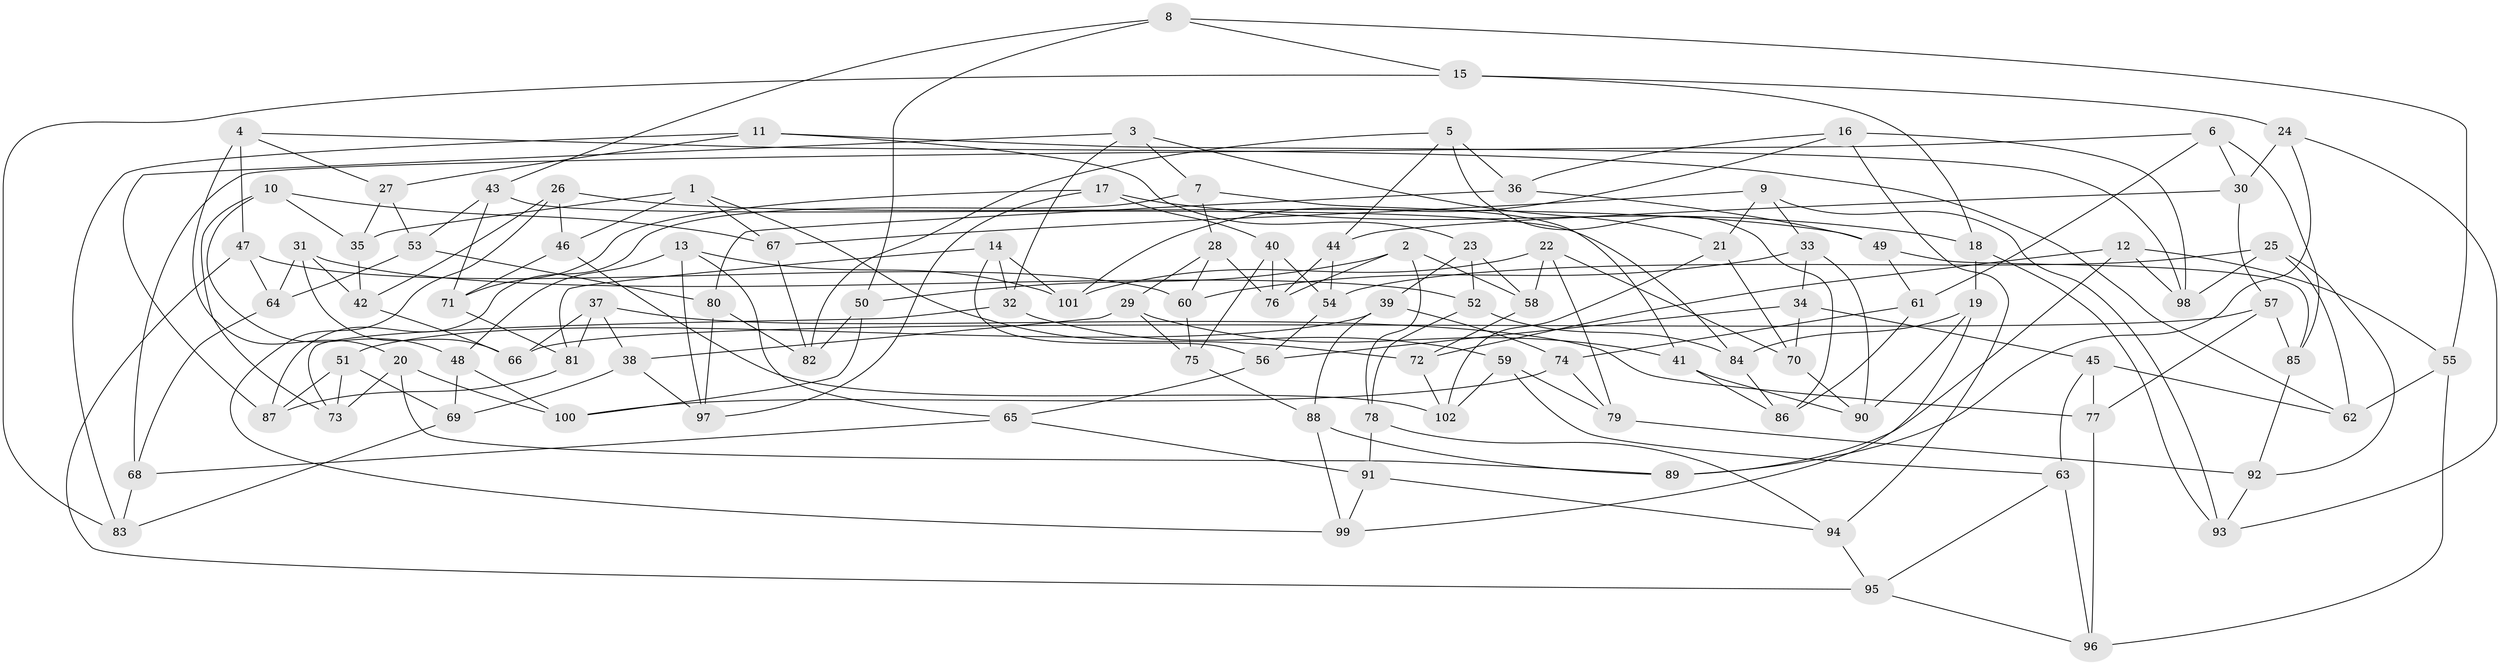 // Generated by graph-tools (version 1.1) at 2025/57/03/09/25 04:57:23]
// undirected, 102 vertices, 204 edges
graph export_dot {
graph [start="1"]
  node [color=gray90,style=filled];
  1;
  2;
  3;
  4;
  5;
  6;
  7;
  8;
  9;
  10;
  11;
  12;
  13;
  14;
  15;
  16;
  17;
  18;
  19;
  20;
  21;
  22;
  23;
  24;
  25;
  26;
  27;
  28;
  29;
  30;
  31;
  32;
  33;
  34;
  35;
  36;
  37;
  38;
  39;
  40;
  41;
  42;
  43;
  44;
  45;
  46;
  47;
  48;
  49;
  50;
  51;
  52;
  53;
  54;
  55;
  56;
  57;
  58;
  59;
  60;
  61;
  62;
  63;
  64;
  65;
  66;
  67;
  68;
  69;
  70;
  71;
  72;
  73;
  74;
  75;
  76;
  77;
  78;
  79;
  80;
  81;
  82;
  83;
  84;
  85;
  86;
  87;
  88;
  89;
  90;
  91;
  92;
  93;
  94;
  95;
  96;
  97;
  98;
  99;
  100;
  101;
  102;
  1 -- 72;
  1 -- 46;
  1 -- 67;
  1 -- 35;
  2 -- 50;
  2 -- 58;
  2 -- 76;
  2 -- 78;
  3 -- 87;
  3 -- 32;
  3 -- 21;
  3 -- 7;
  4 -- 27;
  4 -- 47;
  4 -- 20;
  4 -- 62;
  5 -- 86;
  5 -- 36;
  5 -- 44;
  5 -- 82;
  6 -- 85;
  6 -- 30;
  6 -- 61;
  6 -- 68;
  7 -- 87;
  7 -- 41;
  7 -- 28;
  8 -- 55;
  8 -- 50;
  8 -- 43;
  8 -- 15;
  9 -- 21;
  9 -- 93;
  9 -- 33;
  9 -- 67;
  10 -- 73;
  10 -- 48;
  10 -- 35;
  10 -- 67;
  11 -- 23;
  11 -- 98;
  11 -- 27;
  11 -- 83;
  12 -- 55;
  12 -- 98;
  12 -- 72;
  12 -- 89;
  13 -- 65;
  13 -- 97;
  13 -- 48;
  13 -- 101;
  14 -- 32;
  14 -- 56;
  14 -- 81;
  14 -- 101;
  15 -- 83;
  15 -- 24;
  15 -- 18;
  16 -- 94;
  16 -- 101;
  16 -- 36;
  16 -- 98;
  17 -- 97;
  17 -- 18;
  17 -- 71;
  17 -- 40;
  18 -- 93;
  18 -- 19;
  19 -- 90;
  19 -- 84;
  19 -- 99;
  20 -- 73;
  20 -- 89;
  20 -- 100;
  21 -- 70;
  21 -- 102;
  22 -- 58;
  22 -- 70;
  22 -- 79;
  22 -- 101;
  23 -- 58;
  23 -- 39;
  23 -- 52;
  24 -- 89;
  24 -- 93;
  24 -- 30;
  25 -- 62;
  25 -- 54;
  25 -- 98;
  25 -- 92;
  26 -- 46;
  26 -- 42;
  26 -- 99;
  26 -- 49;
  27 -- 53;
  27 -- 35;
  28 -- 60;
  28 -- 76;
  28 -- 29;
  29 -- 75;
  29 -- 38;
  29 -- 41;
  30 -- 44;
  30 -- 57;
  31 -- 52;
  31 -- 64;
  31 -- 66;
  31 -- 42;
  32 -- 59;
  32 -- 73;
  33 -- 60;
  33 -- 34;
  33 -- 90;
  34 -- 70;
  34 -- 45;
  34 -- 56;
  35 -- 42;
  36 -- 80;
  36 -- 49;
  37 -- 38;
  37 -- 66;
  37 -- 77;
  37 -- 81;
  38 -- 69;
  38 -- 97;
  39 -- 74;
  39 -- 88;
  39 -- 51;
  40 -- 75;
  40 -- 54;
  40 -- 76;
  41 -- 90;
  41 -- 86;
  42 -- 66;
  43 -- 71;
  43 -- 53;
  43 -- 84;
  44 -- 54;
  44 -- 76;
  45 -- 77;
  45 -- 62;
  45 -- 63;
  46 -- 71;
  46 -- 102;
  47 -- 60;
  47 -- 64;
  47 -- 95;
  48 -- 100;
  48 -- 69;
  49 -- 85;
  49 -- 61;
  50 -- 82;
  50 -- 100;
  51 -- 87;
  51 -- 73;
  51 -- 69;
  52 -- 84;
  52 -- 78;
  53 -- 80;
  53 -- 64;
  54 -- 56;
  55 -- 96;
  55 -- 62;
  56 -- 65;
  57 -- 85;
  57 -- 66;
  57 -- 77;
  58 -- 72;
  59 -- 102;
  59 -- 63;
  59 -- 79;
  60 -- 75;
  61 -- 86;
  61 -- 74;
  63 -- 96;
  63 -- 95;
  64 -- 68;
  65 -- 68;
  65 -- 91;
  67 -- 82;
  68 -- 83;
  69 -- 83;
  70 -- 90;
  71 -- 81;
  72 -- 102;
  74 -- 100;
  74 -- 79;
  75 -- 88;
  77 -- 96;
  78 -- 91;
  78 -- 94;
  79 -- 92;
  80 -- 97;
  80 -- 82;
  81 -- 87;
  84 -- 86;
  85 -- 92;
  88 -- 99;
  88 -- 89;
  91 -- 94;
  91 -- 99;
  92 -- 93;
  94 -- 95;
  95 -- 96;
}
